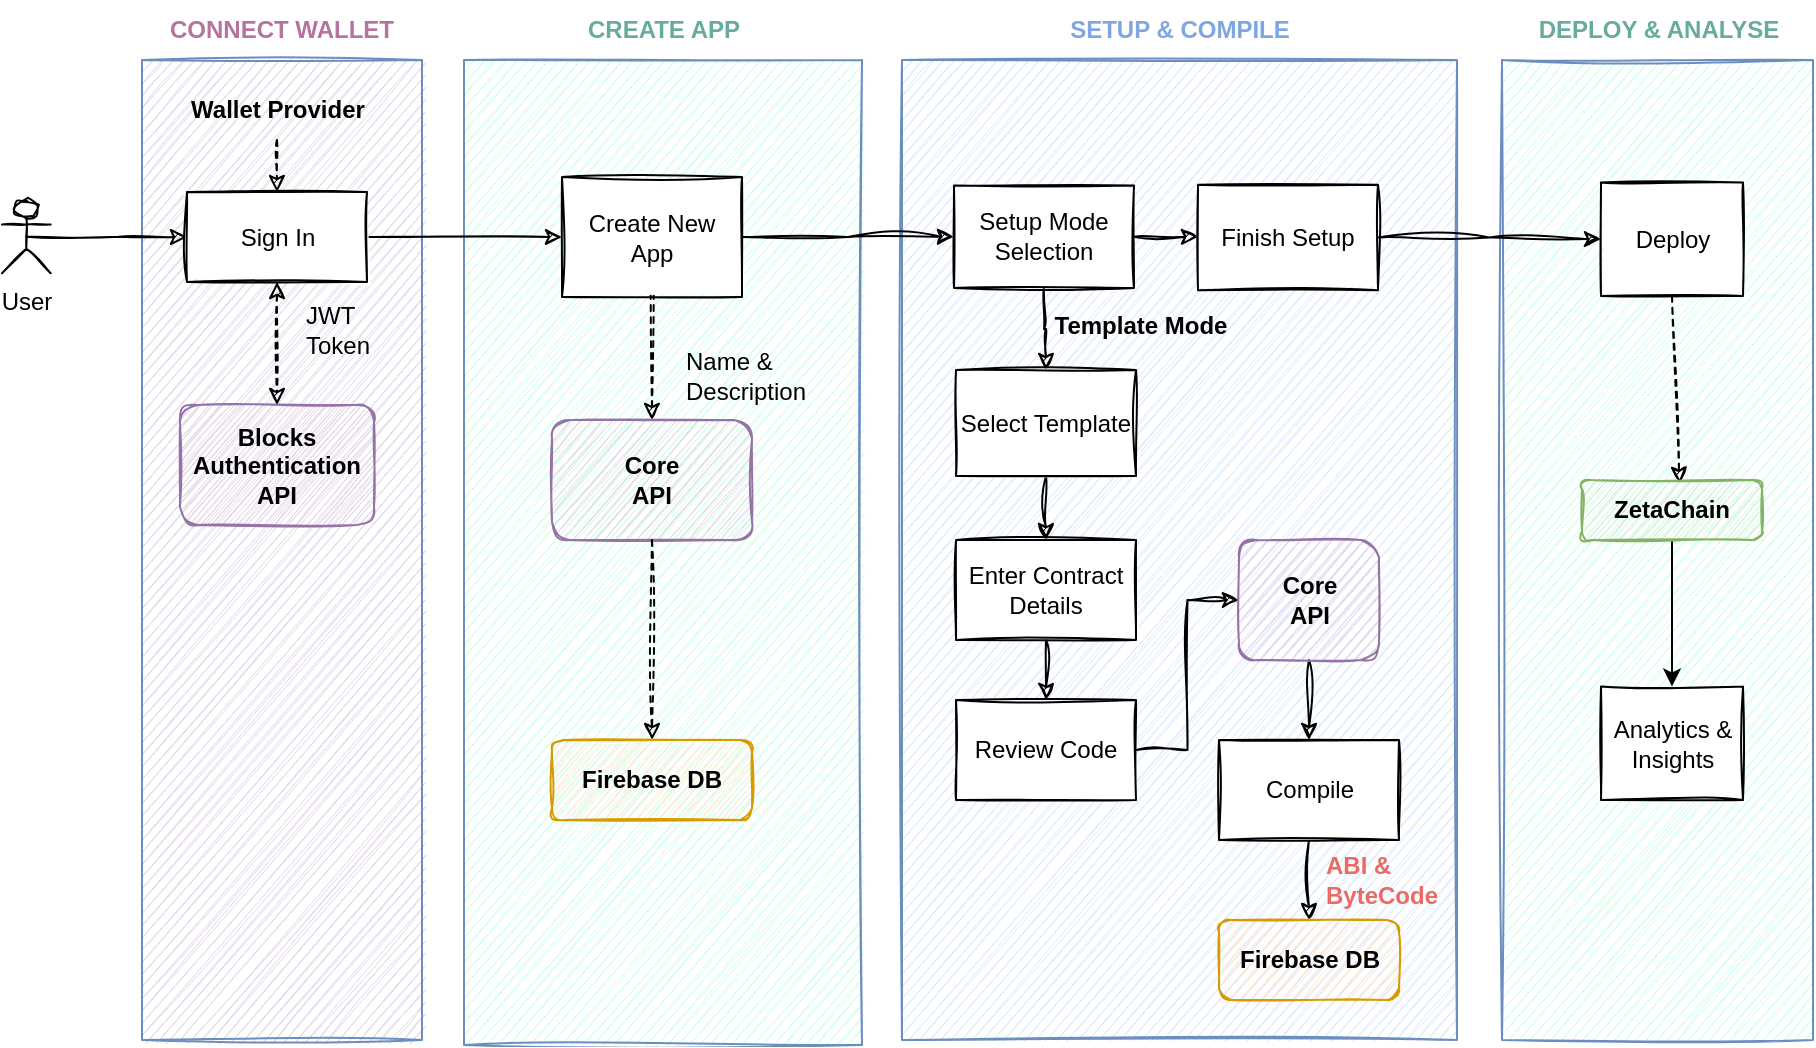 <mxfile version="22.0.3" type="device">
  <diagram id="dItS-CcKHMRLm6iRsAD-" name="Page-1">
    <mxGraphModel dx="1788" dy="784" grid="1" gridSize="10" guides="1" tooltips="1" connect="1" arrows="1" fold="1" page="1" pageScale="1" pageWidth="827" pageHeight="1169" math="0" shadow="0">
      <root>
        <mxCell id="0" />
        <mxCell id="1" parent="0" />
        <mxCell id="Alsz5PATsYGkB-6qdqrF-25" value="" style="rounded=0;whiteSpace=wrap;html=1;fillColor=#E1D5E7;strokeColor=#6c8ebf;sketch=1;" parent="1" vertex="1">
          <mxGeometry x="-20" y="130" width="140" height="490" as="geometry" />
        </mxCell>
        <mxCell id="Alsz5PATsYGkB-6qdqrF-16" value="" style="rounded=0;whiteSpace=wrap;html=1;fillColor=#CCFFE6;strokeColor=#6c8ebf;sketch=1;" parent="1" vertex="1">
          <mxGeometry x="660" y="130" width="155.5" height="490" as="geometry" />
        </mxCell>
        <mxCell id="BOXNFUwOsGxEtszsmiaQ-26" value="" style="rounded=0;whiteSpace=wrap;html=1;fillColor=#dae8fc;strokeColor=#6c8ebf;sketch=1;" parent="1" vertex="1">
          <mxGeometry x="360" y="130" width="277.5" height="490" as="geometry" />
        </mxCell>
        <mxCell id="BOXNFUwOsGxEtszsmiaQ-25" value="" style="rounded=0;whiteSpace=wrap;html=1;fillColor=#CCFFE6;strokeColor=#6c8ebf;sketch=1;" parent="1" vertex="1">
          <mxGeometry x="141" y="130" width="199" height="492.5" as="geometry" />
        </mxCell>
        <mxCell id="7jkBEtl7xjGfPWOjxQMz-5" style="edgeStyle=orthogonalEdgeStyle;rounded=0;orthogonalLoop=1;jettySize=auto;html=1;exitX=0.5;exitY=0.5;exitDx=0;exitDy=0;exitPerimeter=0;entryX=0;entryY=0.5;entryDx=0;entryDy=0;sketch=1;" parent="1" source="7jkBEtl7xjGfPWOjxQMz-2" target="Alsz5PATsYGkB-6qdqrF-1" edge="1">
          <mxGeometry relative="1" as="geometry">
            <mxPoint x="-70" y="155" as="targetPoint" />
          </mxGeometry>
        </mxCell>
        <mxCell id="7jkBEtl7xjGfPWOjxQMz-2" value="User" style="shape=umlActor;verticalLabelPosition=bottom;verticalAlign=top;html=1;outlineConnect=0;sketch=1;" parent="1" vertex="1">
          <mxGeometry x="-90" y="200.13" width="24.33" height="36.5" as="geometry" />
        </mxCell>
        <mxCell id="7jkBEtl7xjGfPWOjxQMz-7" value="Deploy" style="rounded=0;whiteSpace=wrap;html=1;sketch=1;" parent="1" vertex="1">
          <mxGeometry x="709.5" y="191.25" width="71" height="56.75" as="geometry" />
        </mxCell>
        <mxCell id="7jkBEtl7xjGfPWOjxQMz-26" value="" style="endArrow=classic;html=1;rounded=0;dashed=1;sketch=1;entryX=0.5;entryY=0;entryDx=0;entryDy=0;" parent="1" target="7jkBEtl7xjGfPWOjxQMz-37" edge="1">
          <mxGeometry width="50" height="50" relative="1" as="geometry">
            <mxPoint x="235" y="192.5" as="sourcePoint" />
            <mxPoint x="235" y="300" as="targetPoint" />
          </mxGeometry>
        </mxCell>
        <mxCell id="ov8YsevP0xMwgbcHvTOU-2" style="edgeStyle=orthogonalEdgeStyle;rounded=0;orthogonalLoop=1;jettySize=auto;html=1;exitX=1;exitY=0.5;exitDx=0;exitDy=0;entryX=0;entryY=0.5;entryDx=0;entryDy=0;sketch=1;curveFitting=1;jiggle=2;" parent="1" source="7jkBEtl7xjGfPWOjxQMz-35" target="BOXNFUwOsGxEtszsmiaQ-28" edge="1">
          <mxGeometry relative="1" as="geometry" />
        </mxCell>
        <mxCell id="7jkBEtl7xjGfPWOjxQMz-35" value="Create New &lt;br&gt;App" style="rounded=0;whiteSpace=wrap;html=1;sketch=1;" parent="1" vertex="1">
          <mxGeometry x="190" y="188.5" width="90" height="60" as="geometry" />
        </mxCell>
        <mxCell id="7jkBEtl7xjGfPWOjxQMz-37" value="Core&lt;br&gt;API" style="rounded=1;whiteSpace=wrap;html=1;fillColor=#e1d5e7;strokeColor=#9673a6;sketch=1;fontStyle=1" parent="1" vertex="1">
          <mxGeometry x="185" y="310" width="100" height="60" as="geometry" />
        </mxCell>
        <mxCell id="7jkBEtl7xjGfPWOjxQMz-46" style="edgeStyle=orthogonalEdgeStyle;rounded=0;orthogonalLoop=1;jettySize=auto;html=1;exitX=1;exitY=0.5;exitDx=0;exitDy=0;entryX=0;entryY=0.5;entryDx=0;entryDy=0;sketch=1;" parent="1" source="Alsz5PATsYGkB-6qdqrF-1" target="7jkBEtl7xjGfPWOjxQMz-35" edge="1">
          <mxGeometry relative="1" as="geometry">
            <mxPoint x="2.5" y="230" as="sourcePoint" />
            <mxPoint x="167.5" y="230" as="targetPoint" />
          </mxGeometry>
        </mxCell>
        <mxCell id="7jkBEtl7xjGfPWOjxQMz-47" value="Name &amp;amp; Description" style="text;html=1;strokeColor=none;fillColor=none;align=left;verticalAlign=middle;whiteSpace=wrap;rounded=0;sketch=1;" parent="1" vertex="1">
          <mxGeometry x="250" y="272.5" width="75" height="30" as="geometry" />
        </mxCell>
        <mxCell id="BOXNFUwOsGxEtszsmiaQ-2" value="" style="endArrow=classic;html=1;rounded=0;dashed=1;entryX=0.5;entryY=0;entryDx=0;entryDy=0;sketch=1;exitX=0.5;exitY=1;exitDx=0;exitDy=0;" parent="1" source="7jkBEtl7xjGfPWOjxQMz-37" edge="1">
          <mxGeometry width="50" height="50" relative="1" as="geometry">
            <mxPoint x="234.5" y="410" as="sourcePoint" />
            <mxPoint x="235" y="470" as="targetPoint" />
          </mxGeometry>
        </mxCell>
        <mxCell id="ov8YsevP0xMwgbcHvTOU-9" style="edgeStyle=orthogonalEdgeStyle;rounded=0;orthogonalLoop=1;jettySize=auto;html=1;exitX=1;exitY=0.5;exitDx=0;exitDy=0;entryX=0;entryY=0.5;entryDx=0;entryDy=0;sketch=1;curveFitting=1;jiggle=2;" parent="1" source="BOXNFUwOsGxEtszsmiaQ-28" target="ov8YsevP0xMwgbcHvTOU-6" edge="1">
          <mxGeometry relative="1" as="geometry" />
        </mxCell>
        <mxCell id="ov8YsevP0xMwgbcHvTOU-11" style="edgeStyle=orthogonalEdgeStyle;rounded=0;orthogonalLoop=1;jettySize=auto;html=1;exitX=0.5;exitY=1;exitDx=0;exitDy=0;entryX=0.5;entryY=0;entryDx=0;entryDy=0;sketch=1;curveFitting=1;jiggle=2;" parent="1" source="BOXNFUwOsGxEtszsmiaQ-28" target="TOxlaNgPaY73y1POhrPu-4" edge="1">
          <mxGeometry relative="1" as="geometry" />
        </mxCell>
        <mxCell id="BOXNFUwOsGxEtszsmiaQ-28" value="Setup Mode Selection" style="rounded=0;whiteSpace=wrap;html=1;sketch=1;" parent="1" vertex="1">
          <mxGeometry x="386" y="192.75" width="90" height="51.25" as="geometry" />
        </mxCell>
        <mxCell id="ov8YsevP0xMwgbcHvTOU-22" style="edgeStyle=orthogonalEdgeStyle;rounded=0;orthogonalLoop=1;jettySize=auto;html=1;exitX=0.5;exitY=1;exitDx=0;exitDy=0;entryX=0.5;entryY=0;entryDx=0;entryDy=0;sketch=1;curveFitting=1;jiggle=2;" parent="1" source="BOXNFUwOsGxEtszsmiaQ-30" target="ov8YsevP0xMwgbcHvTOU-21" edge="1">
          <mxGeometry relative="1" as="geometry" />
        </mxCell>
        <mxCell id="BOXNFUwOsGxEtszsmiaQ-30" value="Compile" style="rounded=0;whiteSpace=wrap;html=1;sketch=1;" parent="1" vertex="1">
          <mxGeometry x="518.5" y="470" width="90" height="50" as="geometry" />
        </mxCell>
        <mxCell id="BOXNFUwOsGxEtszsmiaQ-33" value="Template Mode" style="text;html=1;strokeColor=none;fillColor=none;align=center;verticalAlign=middle;whiteSpace=wrap;rounded=0;sketch=1;fontStyle=1" parent="1" vertex="1">
          <mxGeometry x="433" y="248" width="93" height="30" as="geometry" />
        </mxCell>
        <mxCell id="Alsz5PATsYGkB-6qdqrF-1" value="Sign In" style="rounded=0;whiteSpace=wrap;html=1;sketch=1;" parent="1" vertex="1">
          <mxGeometry x="2.5" y="196" width="90" height="45" as="geometry" />
        </mxCell>
        <mxCell id="Alsz5PATsYGkB-6qdqrF-3" value="Blocks Authentication&lt;br&gt;API" style="rounded=1;whiteSpace=wrap;html=1;fillColor=#e1d5e7;strokeColor=#9673a6;sketch=1;fontStyle=1" parent="1" vertex="1">
          <mxGeometry x="-1" y="302.5" width="97" height="60" as="geometry" />
        </mxCell>
        <mxCell id="Alsz5PATsYGkB-6qdqrF-4" value="SETUP &amp;amp; COMPILE" style="text;html=1;strokeColor=none;fillColor=none;align=center;verticalAlign=middle;whiteSpace=wrap;rounded=0;fontStyle=1;sketch=1;fontColor=#7EA6E0;" parent="1" vertex="1">
          <mxGeometry x="400.75" y="100" width="196" height="30" as="geometry" />
        </mxCell>
        <mxCell id="Alsz5PATsYGkB-6qdqrF-7" value="CREATE APP" style="text;html=1;strokeColor=none;fillColor=none;align=center;verticalAlign=middle;whiteSpace=wrap;rounded=0;fontStyle=1;sketch=1;fontColor=#67AB9F;" parent="1" vertex="1">
          <mxGeometry x="155.5" y="100" width="170" height="30" as="geometry" />
        </mxCell>
        <mxCell id="Alsz5PATsYGkB-6qdqrF-10" value="CONNECT WALLET" style="text;html=1;strokeColor=none;fillColor=none;align=center;verticalAlign=middle;whiteSpace=wrap;rounded=0;fontStyle=1;sketch=1;fontColor=#B5739D;" parent="1" vertex="1">
          <mxGeometry x="-15" y="100" width="130" height="30" as="geometry" />
        </mxCell>
        <mxCell id="Alsz5PATsYGkB-6qdqrF-14" value="DEPLOY &amp;amp; ANALYSE" style="text;html=1;strokeColor=none;fillColor=none;align=center;verticalAlign=middle;whiteSpace=wrap;rounded=0;fontStyle=1;sketch=1;fontColor=#67AB9F;" parent="1" vertex="1">
          <mxGeometry x="666.5" y="100" width="142.5" height="30" as="geometry" />
        </mxCell>
        <mxCell id="Alsz5PATsYGkB-6qdqrF-31" style="edgeStyle=orthogonalEdgeStyle;rounded=0;orthogonalLoop=1;jettySize=auto;html=1;exitX=0.5;exitY=1;exitDx=0;exitDy=0;entryX=0.5;entryY=0;entryDx=0;entryDy=0;dashed=1;sketch=1;" parent="1" source="Alsz5PATsYGkB-6qdqrF-28" target="Alsz5PATsYGkB-6qdqrF-1" edge="1">
          <mxGeometry relative="1" as="geometry" />
        </mxCell>
        <mxCell id="Alsz5PATsYGkB-6qdqrF-28" value="Wallet Provider" style="text;html=1;strokeColor=none;fillColor=none;align=center;verticalAlign=middle;whiteSpace=wrap;rounded=0;fontStyle=1;sketch=1;" parent="1" vertex="1">
          <mxGeometry x="-2.5" y="140" width="100" height="30" as="geometry" />
        </mxCell>
        <mxCell id="Alsz5PATsYGkB-6qdqrF-44" value="" style="endArrow=classic;startArrow=classic;html=1;rounded=0;exitX=0.5;exitY=1;exitDx=0;exitDy=0;entryX=0.5;entryY=0;entryDx=0;entryDy=0;dashed=1;sketch=1;" parent="1" source="Alsz5PATsYGkB-6qdqrF-1" target="Alsz5PATsYGkB-6qdqrF-3" edge="1">
          <mxGeometry width="50" height="50" relative="1" as="geometry">
            <mxPoint x="350" y="390" as="sourcePoint" />
            <mxPoint x="400" y="340" as="targetPoint" />
          </mxGeometry>
        </mxCell>
        <mxCell id="Alsz5PATsYGkB-6qdqrF-46" value="JWT Token" style="text;html=1;strokeColor=none;fillColor=none;align=left;verticalAlign=middle;whiteSpace=wrap;rounded=0;sketch=1;" parent="1" vertex="1">
          <mxGeometry x="60" y="250" width="60" height="30" as="geometry" />
        </mxCell>
        <mxCell id="Alsz5PATsYGkB-6qdqrF-48" value="" style="endArrow=classic;html=1;rounded=0;dashed=1;exitX=0.5;exitY=1;exitDx=0;exitDy=0;sketch=1;curveFitting=1;jiggle=2;entryX=0.584;entryY=-0.005;entryDx=0;entryDy=0;entryPerimeter=0;" parent="1" source="7jkBEtl7xjGfPWOjxQMz-7" edge="1">
          <mxGeometry width="50" height="50" relative="1" as="geometry">
            <mxPoint x="741.22" y="250" as="sourcePoint" />
            <mxPoint x="748.78" y="341.85" as="targetPoint" />
          </mxGeometry>
        </mxCell>
        <mxCell id="ov8YsevP0xMwgbcHvTOU-12" style="edgeStyle=orthogonalEdgeStyle;rounded=0;orthogonalLoop=1;jettySize=auto;html=1;exitX=0.5;exitY=1;exitDx=0;exitDy=0;entryX=0.5;entryY=0;entryDx=0;entryDy=0;sketch=1;curveFitting=1;jiggle=2;" parent="1" source="TOxlaNgPaY73y1POhrPu-4" target="ov8YsevP0xMwgbcHvTOU-3" edge="1">
          <mxGeometry relative="1" as="geometry" />
        </mxCell>
        <mxCell id="TOxlaNgPaY73y1POhrPu-4" value="Select Template" style="rounded=0;whiteSpace=wrap;html=1;sketch=1;" parent="1" vertex="1">
          <mxGeometry x="387" y="285" width="90" height="53" as="geometry" />
        </mxCell>
        <mxCell id="TOxlaNgPaY73y1POhrPu-17" value="ABI &amp;amp; &lt;br&gt;ByteCode" style="text;html=1;strokeColor=none;fillColor=none;align=left;verticalAlign=middle;whiteSpace=wrap;rounded=0;sketch=1;fontStyle=1;fontColor=#EA6B66;" parent="1" vertex="1">
          <mxGeometry x="570" y="530" width="54" height="20" as="geometry" />
        </mxCell>
        <mxCell id="ov8YsevP0xMwgbcHvTOU-1" value="Firebase DB" style="rounded=1;whiteSpace=wrap;html=1;fillColor=#ffe6cc;strokeColor=#d79b00;sketch=1;fontStyle=1;" parent="1" vertex="1">
          <mxGeometry x="185" y="470" width="100" height="40" as="geometry" />
        </mxCell>
        <mxCell id="ov8YsevP0xMwgbcHvTOU-13" style="edgeStyle=orthogonalEdgeStyle;rounded=0;orthogonalLoop=1;jettySize=auto;html=1;exitX=0.5;exitY=1;exitDx=0;exitDy=0;entryX=0.5;entryY=0;entryDx=0;entryDy=0;sketch=1;curveFitting=1;jiggle=2;" parent="1" source="ov8YsevP0xMwgbcHvTOU-3" target="ov8YsevP0xMwgbcHvTOU-4" edge="1">
          <mxGeometry relative="1" as="geometry" />
        </mxCell>
        <mxCell id="ov8YsevP0xMwgbcHvTOU-3" value="Enter Contract Details" style="rounded=0;whiteSpace=wrap;html=1;sketch=1;" parent="1" vertex="1">
          <mxGeometry x="387" y="370" width="90" height="50" as="geometry" />
        </mxCell>
        <mxCell id="ov8YsevP0xMwgbcHvTOU-20" style="edgeStyle=orthogonalEdgeStyle;rounded=0;orthogonalLoop=1;jettySize=auto;html=1;exitX=1;exitY=0.5;exitDx=0;exitDy=0;entryX=0;entryY=0.5;entryDx=0;entryDy=0;sketch=1;curveFitting=1;jiggle=2;" parent="1" source="ov8YsevP0xMwgbcHvTOU-4" target="ov8YsevP0xMwgbcHvTOU-19" edge="1">
          <mxGeometry relative="1" as="geometry" />
        </mxCell>
        <mxCell id="ov8YsevP0xMwgbcHvTOU-4" value="Review Code" style="rounded=0;whiteSpace=wrap;html=1;sketch=1;" parent="1" vertex="1">
          <mxGeometry x="387" y="450" width="90" height="50" as="geometry" />
        </mxCell>
        <mxCell id="ov8YsevP0xMwgbcHvTOU-10" style="edgeStyle=orthogonalEdgeStyle;rounded=0;orthogonalLoop=1;jettySize=auto;html=1;exitX=1;exitY=0.5;exitDx=0;exitDy=0;entryX=0;entryY=0.5;entryDx=0;entryDy=0;sketch=1;curveFitting=1;jiggle=2;" parent="1" source="ov8YsevP0xMwgbcHvTOU-6" target="7jkBEtl7xjGfPWOjxQMz-7" edge="1">
          <mxGeometry relative="1" as="geometry" />
        </mxCell>
        <mxCell id="ov8YsevP0xMwgbcHvTOU-6" value="Finish Setup" style="rounded=0;whiteSpace=wrap;html=1;sketch=1;" parent="1" vertex="1">
          <mxGeometry x="508" y="192.38" width="90" height="52.75" as="geometry" />
        </mxCell>
        <mxCell id="ov8YsevP0xMwgbcHvTOU-23" style="edgeStyle=orthogonalEdgeStyle;rounded=0;orthogonalLoop=1;jettySize=auto;html=1;exitX=0.5;exitY=1;exitDx=0;exitDy=0;entryX=0.5;entryY=0;entryDx=0;entryDy=0;sketch=1;curveFitting=1;jiggle=2;" parent="1" source="ov8YsevP0xMwgbcHvTOU-19" target="BOXNFUwOsGxEtszsmiaQ-30" edge="1">
          <mxGeometry relative="1" as="geometry" />
        </mxCell>
        <mxCell id="ov8YsevP0xMwgbcHvTOU-19" value="Core&lt;br&gt;API" style="rounded=1;whiteSpace=wrap;html=1;fillColor=#e1d5e7;strokeColor=#9673a6;sketch=1;fontStyle=1" parent="1" vertex="1">
          <mxGeometry x="528.5" y="370" width="70" height="60" as="geometry" />
        </mxCell>
        <mxCell id="ov8YsevP0xMwgbcHvTOU-21" value="Firebase DB" style="rounded=1;whiteSpace=wrap;html=1;fillColor=#ffe6cc;strokeColor=#d79b00;sketch=1;fontStyle=1;" parent="1" vertex="1">
          <mxGeometry x="518.5" y="560" width="90" height="40" as="geometry" />
        </mxCell>
        <mxCell id="ov8YsevP0xMwgbcHvTOU-25" value="Analytics &amp;amp; Insights" style="rounded=0;whiteSpace=wrap;html=1;sketch=1;" parent="1" vertex="1">
          <mxGeometry x="709.5" y="443.25" width="71" height="56.75" as="geometry" />
        </mxCell>
        <mxCell id="E4shnSKNr_DPiLsKadT5-7" style="edgeStyle=orthogonalEdgeStyle;rounded=0;orthogonalLoop=1;jettySize=auto;html=1;exitX=0.5;exitY=1;exitDx=0;exitDy=0;entryX=0.5;entryY=1;entryDx=0;entryDy=0;" parent="1" edge="1">
          <mxGeometry relative="1" as="geometry">
            <mxPoint x="745" y="378" as="sourcePoint" />
            <mxPoint x="745" y="378" as="targetPoint" />
          </mxGeometry>
        </mxCell>
        <mxCell id="41jIKIiLF0PchH6cpI1E-3" style="edgeStyle=orthogonalEdgeStyle;rounded=0;orthogonalLoop=1;jettySize=auto;html=1;exitX=0.5;exitY=1;exitDx=0;exitDy=0;entryX=0.5;entryY=0;entryDx=0;entryDy=0;" edge="1" parent="1" source="E4shnSKNr_DPiLsKadT5-3" target="ov8YsevP0xMwgbcHvTOU-25">
          <mxGeometry relative="1" as="geometry" />
        </mxCell>
        <mxCell id="E4shnSKNr_DPiLsKadT5-3" value="ZetaChain" style="rounded=1;whiteSpace=wrap;html=1;fillColor=#d5e8d4;strokeColor=#82b366;sketch=1;fontStyle=1" parent="1" vertex="1">
          <mxGeometry x="700" y="340" width="90" height="30" as="geometry" />
        </mxCell>
      </root>
    </mxGraphModel>
  </diagram>
</mxfile>
